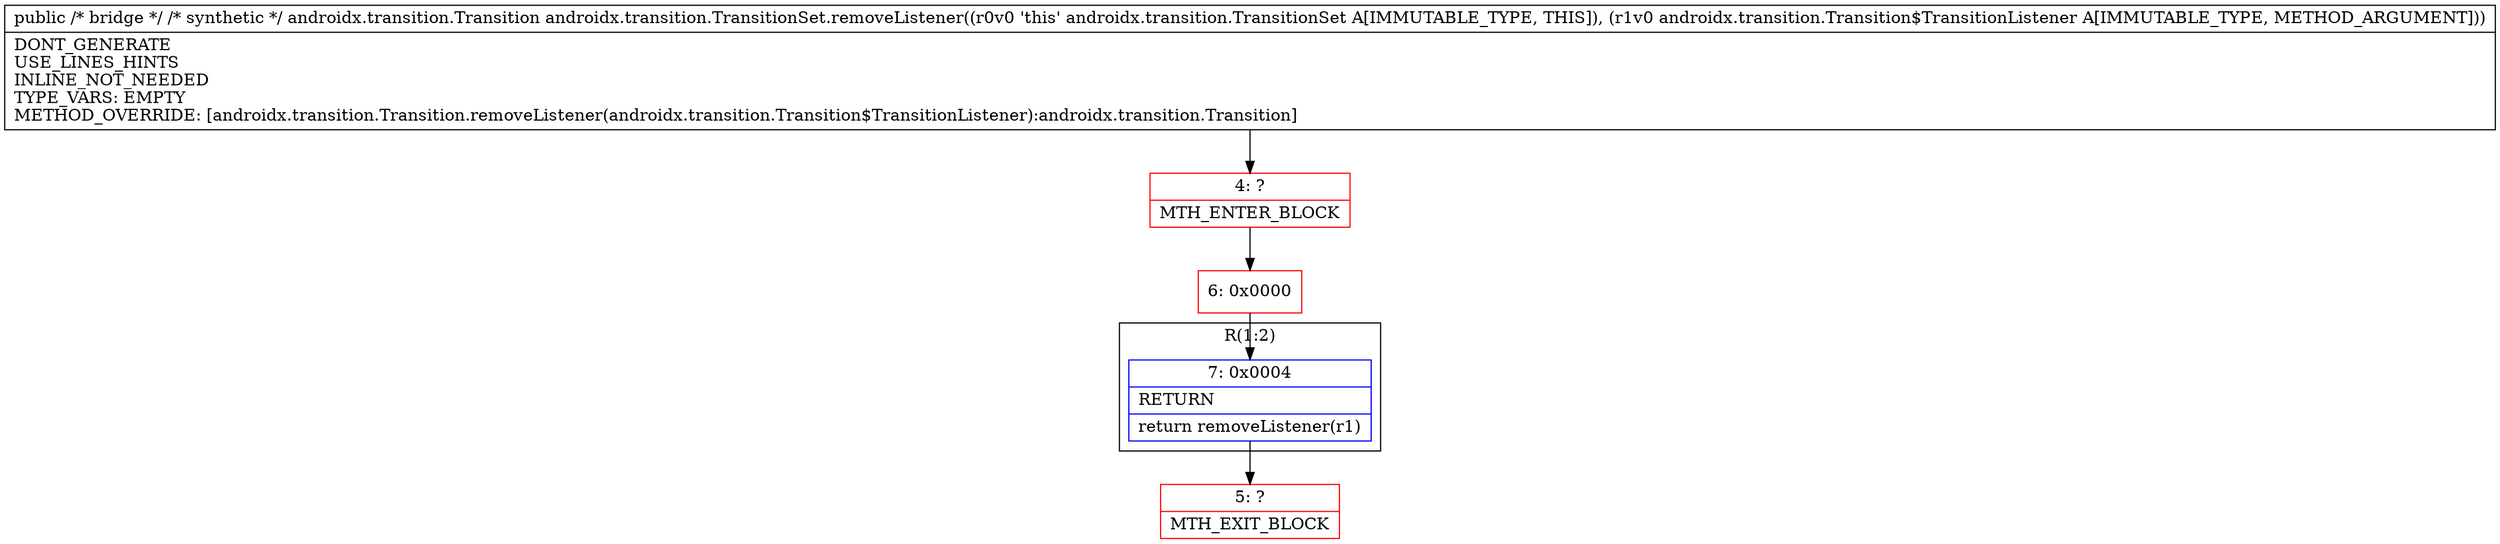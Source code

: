 digraph "CFG forandroidx.transition.TransitionSet.removeListener(Landroidx\/transition\/Transition$TransitionListener;)Landroidx\/transition\/Transition;" {
subgraph cluster_Region_2053655041 {
label = "R(1:2)";
node [shape=record,color=blue];
Node_7 [shape=record,label="{7\:\ 0x0004|RETURN\l|return removeListener(r1)\l}"];
}
Node_4 [shape=record,color=red,label="{4\:\ ?|MTH_ENTER_BLOCK\l}"];
Node_6 [shape=record,color=red,label="{6\:\ 0x0000}"];
Node_5 [shape=record,color=red,label="{5\:\ ?|MTH_EXIT_BLOCK\l}"];
MethodNode[shape=record,label="{public \/* bridge *\/ \/* synthetic *\/ androidx.transition.Transition androidx.transition.TransitionSet.removeListener((r0v0 'this' androidx.transition.TransitionSet A[IMMUTABLE_TYPE, THIS]), (r1v0 androidx.transition.Transition$TransitionListener A[IMMUTABLE_TYPE, METHOD_ARGUMENT]))  | DONT_GENERATE\lUSE_LINES_HINTS\lINLINE_NOT_NEEDED\lTYPE_VARS: EMPTY\lMETHOD_OVERRIDE: [androidx.transition.Transition.removeListener(androidx.transition.Transition$TransitionListener):androidx.transition.Transition]\l}"];
MethodNode -> Node_4;Node_7 -> Node_5;
Node_4 -> Node_6;
Node_6 -> Node_7;
}

